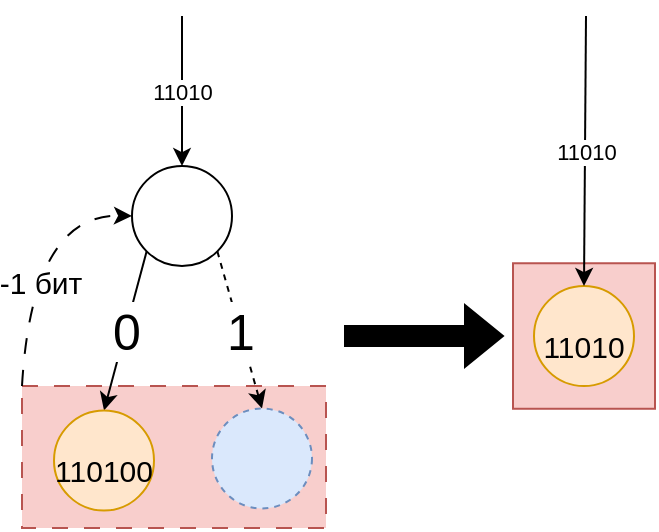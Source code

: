 <mxfile version="22.1.18" type="device">
  <diagram name="Страница — 1" id="g1viPprg68VL1nujRdKg">
    <mxGraphModel dx="-1014" dy="-71" grid="0" gridSize="10" guides="1" tooltips="1" connect="1" arrows="1" fold="1" page="0" pageScale="1" pageWidth="827" pageHeight="1169" math="0" shadow="0">
      <root>
        <mxCell id="0" />
        <mxCell id="1" parent="0" />
        <mxCell id="KAlw1xMLLrrgvb6lXqrv-451" value="" style="rounded=0;whiteSpace=wrap;html=1;fillColor=#f8cecc;strokeColor=#b85450;" vertex="1" parent="1">
          <mxGeometry x="2041.5" y="630.63" width="71" height="72.75" as="geometry" />
        </mxCell>
        <mxCell id="KAlw1xMLLrrgvb6lXqrv-448" value="" style="rounded=0;whiteSpace=wrap;html=1;dashed=1;dashPattern=8 8;fillColor=#f8cecc;strokeColor=#b85450;" vertex="1" parent="1">
          <mxGeometry x="1796" y="692" width="152" height="71" as="geometry" />
        </mxCell>
        <mxCell id="KAlw1xMLLrrgvb6lXqrv-438" value="0" style="rounded=0;orthogonalLoop=1;jettySize=auto;html=1;exitX=0;exitY=1;exitDx=0;exitDy=0;entryX=0.5;entryY=0;entryDx=0;entryDy=0;fontSize=25;" edge="1" parent="1" source="KAlw1xMLLrrgvb6lXqrv-440" target="KAlw1xMLLrrgvb6lXqrv-441">
          <mxGeometry relative="1" as="geometry" />
        </mxCell>
        <mxCell id="KAlw1xMLLrrgvb6lXqrv-439" value="1" style="rounded=0;orthogonalLoop=1;jettySize=auto;html=1;exitX=1;exitY=1;exitDx=0;exitDy=0;entryX=0.5;entryY=0;entryDx=0;entryDy=0;fontSize=25;dashed=1;" edge="1" parent="1" source="KAlw1xMLLrrgvb6lXqrv-440" target="KAlw1xMLLrrgvb6lXqrv-442">
          <mxGeometry relative="1" as="geometry" />
        </mxCell>
        <mxCell id="KAlw1xMLLrrgvb6lXqrv-440" value="" style="ellipse;whiteSpace=wrap;html=1;aspect=fixed;fontSize=30;" vertex="1" parent="1">
          <mxGeometry x="1851" y="582.002" width="50" height="50" as="geometry" />
        </mxCell>
        <mxCell id="KAlw1xMLLrrgvb6lXqrv-441" value="&lt;font style=&quot;font-size: 15px;&quot;&gt;110100&lt;/font&gt;" style="ellipse;whiteSpace=wrap;html=1;aspect=fixed;fontSize=30;fillColor=#ffe6cc;strokeColor=#d79b00;" vertex="1" parent="1">
          <mxGeometry x="1812" y="704.252" width="50" height="50" as="geometry" />
        </mxCell>
        <mxCell id="KAlw1xMLLrrgvb6lXqrv-442" value="" style="ellipse;whiteSpace=wrap;html=1;aspect=fixed;fontSize=30;fillColor=#dae8fc;strokeColor=#6c8ebf;dashed=1;" vertex="1" parent="1">
          <mxGeometry x="1891" y="703.252" width="50" height="50" as="geometry" />
        </mxCell>
        <mxCell id="KAlw1xMLLrrgvb6lXqrv-443" value="" style="shape=flexArrow;endArrow=classic;html=1;rounded=0;fillColor=#000000;" edge="1" parent="1">
          <mxGeometry width="50" height="50" relative="1" as="geometry">
            <mxPoint x="1957" y="667.002" as="sourcePoint" />
            <mxPoint x="2037" y="667.002" as="targetPoint" />
          </mxGeometry>
        </mxCell>
        <mxCell id="KAlw1xMLLrrgvb6lXqrv-444" value="11010" style="endArrow=classic;html=1;rounded=0;entryX=0.5;entryY=0;entryDx=0;entryDy=0;" edge="1" parent="1" target="KAlw1xMLLrrgvb6lXqrv-440">
          <mxGeometry width="50" height="50" relative="1" as="geometry">
            <mxPoint x="1876" y="507.002" as="sourcePoint" />
            <mxPoint x="1887" y="557.002" as="targetPoint" />
          </mxGeometry>
        </mxCell>
        <mxCell id="KAlw1xMLLrrgvb6lXqrv-445" value="&lt;font style=&quot;font-size: 15px;&quot;&gt;11010&lt;/font&gt;" style="ellipse;whiteSpace=wrap;html=1;aspect=fixed;fontSize=30;fillColor=#ffe6cc;strokeColor=#d79b00;" vertex="1" parent="1">
          <mxGeometry x="2052" y="642.002" width="50" height="50" as="geometry" />
        </mxCell>
        <mxCell id="KAlw1xMLLrrgvb6lXqrv-446" value="11010" style="endArrow=classic;html=1;rounded=0;entryX=0.5;entryY=0;entryDx=0;entryDy=0;" edge="1" parent="1" target="KAlw1xMLLrrgvb6lXqrv-445">
          <mxGeometry width="50" height="50" relative="1" as="geometry">
            <mxPoint x="2078" y="507.002" as="sourcePoint" />
            <mxPoint x="2088" y="617.002" as="targetPoint" />
          </mxGeometry>
        </mxCell>
        <mxCell id="KAlw1xMLLrrgvb6lXqrv-449" value="" style="curved=1;endArrow=classic;html=1;rounded=0;entryX=0;entryY=0.5;entryDx=0;entryDy=0;exitX=0;exitY=0;exitDx=0;exitDy=0;dashed=1;dashPattern=8 8;" edge="1" parent="1" source="KAlw1xMLLrrgvb6lXqrv-448" target="KAlw1xMLLrrgvb6lXqrv-440">
          <mxGeometry width="50" height="50" relative="1" as="geometry">
            <mxPoint x="1801" y="656" as="sourcePoint" />
            <mxPoint x="1851" y="606" as="targetPoint" />
            <Array as="points">
              <mxPoint x="1801" y="606" />
            </Array>
          </mxGeometry>
        </mxCell>
        <mxCell id="KAlw1xMLLrrgvb6lXqrv-450" value="&lt;font style=&quot;font-size: 15px;&quot;&gt;-1 бит&lt;/font&gt;" style="edgeLabel;html=1;align=center;verticalAlign=middle;resizable=0;points=[];" vertex="1" connectable="0" parent="KAlw1xMLLrrgvb6lXqrv-449">
          <mxGeometry x="-0.221" y="-6" relative="1" as="geometry">
            <mxPoint as="offset" />
          </mxGeometry>
        </mxCell>
      </root>
    </mxGraphModel>
  </diagram>
</mxfile>
